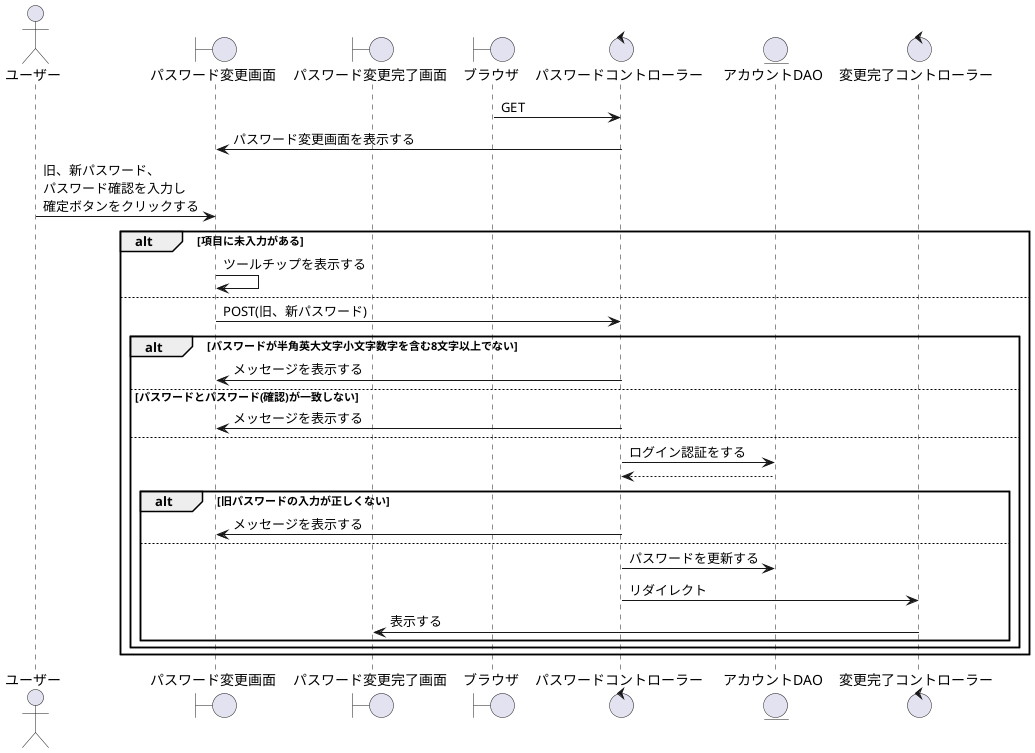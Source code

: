 @startuml パスワード変更

actor    "ユーザー" as account
boundary "パスワード変更画面" as change_password
boundary "パスワード変更完了画面" as change_password_done
boundary "ブラウザ" as brz
control  "パスワードコントローラー" as change_password_c
entity   "アカウントDAO" as account_db
control  "変更完了コントローラー" as completion_c

'-------------------------------------------------------------------------------------------

brz ->  change_password_c : GET
change_password  <-  change_password_c : パスワード変更画面を表示する
account -> change_password : 旧、新パスワード、\nパスワード確認を入力し\n確定ボタンをクリックする

alt 項目に未入力がある
    change_password -> change_password: ツールチップを表示する
else
    change_password -> change_password_c : POST(旧、新パスワード)
    alt パスワードが半角英大文字小文字数字を含む8文字以上でない
        change_password <- change_password_c : メッセージを表示する

    else パスワードとパスワード(確認)が一致しない
        change_password <- change_password_c : メッセージを表示する
    else
        change_password_c -> account_db : ログイン認証をする
        change_password_c <-- account_db
        alt 旧パスワードの入力が正しくない
            change_password <- change_password_c : メッセージを表示する
        else
            change_password_c -> account_db : パスワードを更新する
            change_password_c -> completion_c : リダイレクト
            change_password_done <- completion_c : 表示する
        end
    end
end
@enduml
